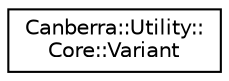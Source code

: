 digraph "Graphical Class Hierarchy"
{
  edge [fontname="Helvetica",fontsize="10",labelfontname="Helvetica",labelfontsize="10"];
  node [fontname="Helvetica",fontsize="10",shape=record];
  rankdir="LR";
  Node0 [label="Canberra::Utility::\lCore::Variant",height=0.2,width=0.4,color="black", fillcolor="white", style="filled",URL="$d3/d79/class_canberra_1_1_utility_1_1_core_1_1_variant.html"];
}
